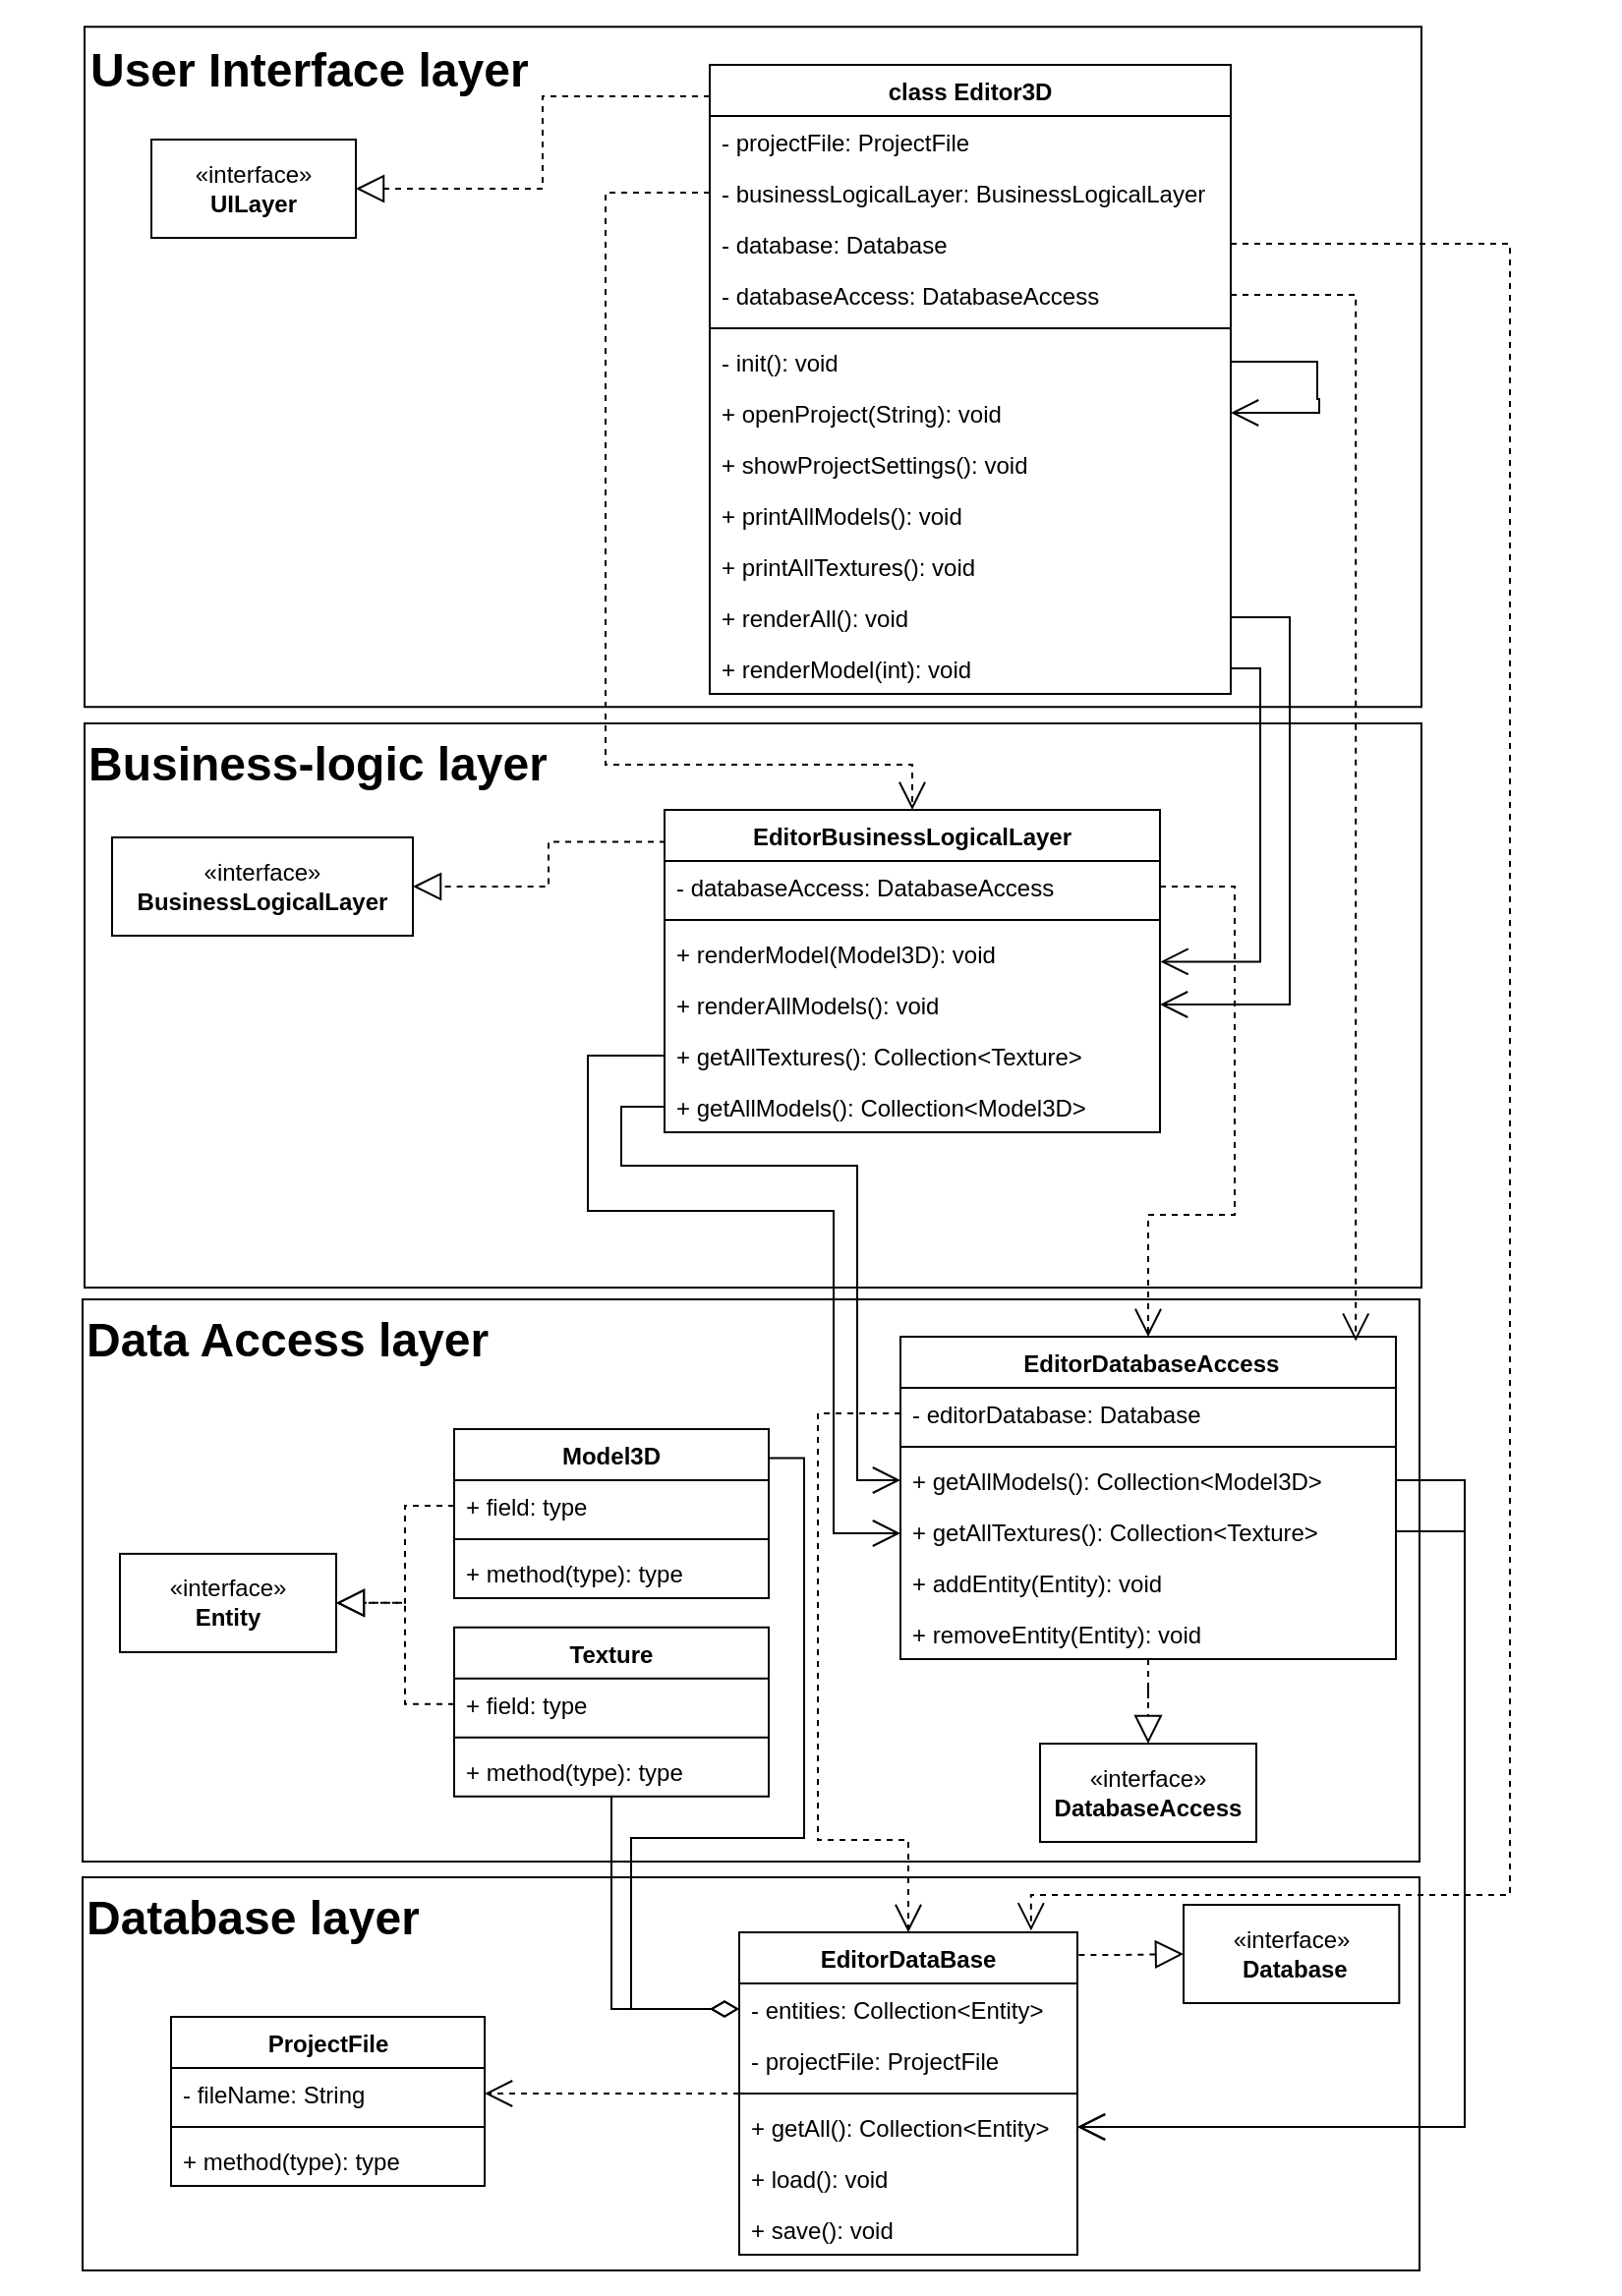 <mxfile version="24.7.17">
  <diagram name="Страница — 1" id="KPkVAoSbh-pYR2HS_Bzt">
    <mxGraphModel dx="2025" dy="1411" grid="0" gridSize="10" guides="1" tooltips="1" connect="1" arrows="1" fold="1" page="1" pageScale="1" pageWidth="827" pageHeight="1169" math="0" shadow="0">
      <root>
        <mxCell id="0" />
        <mxCell id="1" parent="0" />
        <mxCell id="5QHpmhcbH-uLmBv86-cf-95" style="edgeStyle=orthogonalEdgeStyle;rounded=0;orthogonalLoop=1;jettySize=auto;html=1;entryX=0.5;entryY=0;entryDx=0;entryDy=0;endSize=12;endArrow=block;endFill=0;dashed=1;" edge="1" parent="1" source="5QHpmhcbH-uLmBv86-cf-79" target="5QHpmhcbH-uLmBv86-cf-83">
          <mxGeometry relative="1" as="geometry" />
        </mxCell>
        <mxCell id="5QHpmhcbH-uLmBv86-cf-79" value="&lt;div&gt;&amp;nbsp;EditorDatabaseAccess&lt;/div&gt;&lt;div&gt;&lt;br&gt;&lt;/div&gt;" style="swimlane;fontStyle=1;align=center;verticalAlign=top;childLayout=stackLayout;horizontal=1;startSize=26;horizontalStack=0;resizeParent=1;resizeParentMax=0;resizeLast=0;collapsible=1;marginBottom=0;whiteSpace=wrap;html=1;movable=1;resizable=1;rotatable=1;deletable=1;editable=1;locked=0;connectable=1;" vertex="1" parent="1">
          <mxGeometry x="458" y="679" width="252" height="164" as="geometry" />
        </mxCell>
        <mxCell id="5QHpmhcbH-uLmBv86-cf-80" value="- editorDatabase: Database" style="text;strokeColor=none;fillColor=none;align=left;verticalAlign=top;spacingLeft=4;spacingRight=4;overflow=hidden;rotatable=0;points=[[0,0.5],[1,0.5]];portConstraint=eastwest;whiteSpace=wrap;html=1;" vertex="1" parent="5QHpmhcbH-uLmBv86-cf-79">
          <mxGeometry y="26" width="252" height="26" as="geometry" />
        </mxCell>
        <mxCell id="5QHpmhcbH-uLmBv86-cf-81" value="" style="line;strokeWidth=1;fillColor=none;align=left;verticalAlign=middle;spacingTop=-1;spacingLeft=3;spacingRight=3;rotatable=0;labelPosition=right;points=[];portConstraint=eastwest;strokeColor=inherit;" vertex="1" parent="5QHpmhcbH-uLmBv86-cf-79">
          <mxGeometry y="52" width="252" height="8" as="geometry" />
        </mxCell>
        <mxCell id="5QHpmhcbH-uLmBv86-cf-82" value="&lt;div&gt;+ getAllModels(): Collection&amp;lt;Model3D&amp;gt;&lt;/div&gt;&lt;div&gt;&lt;br&gt;&lt;/div&gt;" style="text;strokeColor=none;fillColor=none;align=left;verticalAlign=top;spacingLeft=4;spacingRight=4;overflow=hidden;rotatable=0;points=[[0,0.5],[1,0.5]];portConstraint=eastwest;whiteSpace=wrap;html=1;" vertex="1" parent="5QHpmhcbH-uLmBv86-cf-79">
          <mxGeometry y="60" width="252" height="26" as="geometry" />
        </mxCell>
        <mxCell id="5QHpmhcbH-uLmBv86-cf-103" value="&lt;div&gt;&lt;span style=&quot;background-color: initial;&quot;&gt;+ getAllTextures(): Collection&amp;lt;Texture&amp;gt;&lt;/span&gt;&lt;br&gt;&lt;/div&gt;&lt;div&gt;&lt;br&gt;&lt;/div&gt;" style="text;strokeColor=none;fillColor=none;align=left;verticalAlign=top;spacingLeft=4;spacingRight=4;overflow=hidden;rotatable=0;points=[[0,0.5],[1,0.5]];portConstraint=eastwest;whiteSpace=wrap;html=1;" vertex="1" parent="5QHpmhcbH-uLmBv86-cf-79">
          <mxGeometry y="86" width="252" height="26" as="geometry" />
        </mxCell>
        <mxCell id="5QHpmhcbH-uLmBv86-cf-104" value="&lt;div&gt;&lt;span style=&quot;background-color: initial;&quot;&gt;+ addEntity(Entity): void&lt;/span&gt;&lt;/div&gt;" style="text;strokeColor=none;fillColor=none;align=left;verticalAlign=top;spacingLeft=4;spacingRight=4;overflow=hidden;rotatable=0;points=[[0,0.5],[1,0.5]];portConstraint=eastwest;whiteSpace=wrap;html=1;" vertex="1" parent="5QHpmhcbH-uLmBv86-cf-79">
          <mxGeometry y="112" width="252" height="26" as="geometry" />
        </mxCell>
        <mxCell id="5QHpmhcbH-uLmBv86-cf-105" value="&lt;div&gt;&lt;span style=&quot;background-color: initial;&quot;&gt;+ removeEntity(Entity): void&lt;/span&gt;&lt;/div&gt;" style="text;strokeColor=none;fillColor=none;align=left;verticalAlign=top;spacingLeft=4;spacingRight=4;overflow=hidden;rotatable=0;points=[[0,0.5],[1,0.5]];portConstraint=eastwest;whiteSpace=wrap;html=1;" vertex="1" parent="5QHpmhcbH-uLmBv86-cf-79">
          <mxGeometry y="138" width="252" height="26" as="geometry" />
        </mxCell>
        <mxCell id="5QHpmhcbH-uLmBv86-cf-83" value="«interface»&lt;br&gt;&lt;span style=&quot;background-color: initial;&quot;&gt;&lt;b&gt;DatabaseAccess&lt;/b&gt;&lt;/span&gt;" style="html=1;whiteSpace=wrap;" vertex="1" parent="1">
          <mxGeometry x="529" y="886.0" width="110" height="50" as="geometry" />
        </mxCell>
        <mxCell id="5QHpmhcbH-uLmBv86-cf-84" value="«interface»&lt;br&gt;&lt;b&gt;Entity&lt;/b&gt;" style="html=1;whiteSpace=wrap;" vertex="1" parent="1">
          <mxGeometry x="61" y="789.44" width="110" height="50" as="geometry" />
        </mxCell>
        <mxCell id="5QHpmhcbH-uLmBv86-cf-85" value="&lt;div&gt;Model3D&lt;br&gt;&lt;/div&gt;" style="swimlane;fontStyle=1;align=center;verticalAlign=top;childLayout=stackLayout;horizontal=1;startSize=26;horizontalStack=0;resizeParent=1;resizeParentMax=0;resizeLast=0;collapsible=1;marginBottom=0;whiteSpace=wrap;html=1;" vertex="1" parent="1">
          <mxGeometry x="231" y="726.0" width="160" height="86" as="geometry" />
        </mxCell>
        <mxCell id="5QHpmhcbH-uLmBv86-cf-86" value="+ field: type" style="text;strokeColor=none;fillColor=none;align=left;verticalAlign=top;spacingLeft=4;spacingRight=4;overflow=hidden;rotatable=0;points=[[0,0.5],[1,0.5]];portConstraint=eastwest;whiteSpace=wrap;html=1;" vertex="1" parent="5QHpmhcbH-uLmBv86-cf-85">
          <mxGeometry y="26" width="160" height="26" as="geometry" />
        </mxCell>
        <mxCell id="5QHpmhcbH-uLmBv86-cf-87" value="" style="line;strokeWidth=1;fillColor=none;align=left;verticalAlign=middle;spacingTop=-1;spacingLeft=3;spacingRight=3;rotatable=0;labelPosition=right;points=[];portConstraint=eastwest;strokeColor=inherit;" vertex="1" parent="5QHpmhcbH-uLmBv86-cf-85">
          <mxGeometry y="52" width="160" height="8" as="geometry" />
        </mxCell>
        <mxCell id="5QHpmhcbH-uLmBv86-cf-88" value="+ method(type): type" style="text;strokeColor=none;fillColor=none;align=left;verticalAlign=top;spacingLeft=4;spacingRight=4;overflow=hidden;rotatable=0;points=[[0,0.5],[1,0.5]];portConstraint=eastwest;whiteSpace=wrap;html=1;" vertex="1" parent="5QHpmhcbH-uLmBv86-cf-85">
          <mxGeometry y="60" width="160" height="26" as="geometry" />
        </mxCell>
        <mxCell id="5QHpmhcbH-uLmBv86-cf-99" style="edgeStyle=orthogonalEdgeStyle;rounded=0;orthogonalLoop=1;jettySize=auto;html=1;entryX=0;entryY=0.5;entryDx=0;entryDy=0;endArrow=diamondThin;endFill=0;endSize=12;" edge="1" parent="1" source="5QHpmhcbH-uLmBv86-cf-89" target="5QHpmhcbH-uLmBv86-cf-23">
          <mxGeometry relative="1" as="geometry" />
        </mxCell>
        <mxCell id="5QHpmhcbH-uLmBv86-cf-89" value="&lt;div&gt;Texture&lt;br&gt;&lt;/div&gt;" style="swimlane;fontStyle=1;align=center;verticalAlign=top;childLayout=stackLayout;horizontal=1;startSize=26;horizontalStack=0;resizeParent=1;resizeParentMax=0;resizeLast=0;collapsible=1;marginBottom=0;whiteSpace=wrap;html=1;" vertex="1" parent="1">
          <mxGeometry x="231" y="826.89" width="160" height="86" as="geometry" />
        </mxCell>
        <mxCell id="5QHpmhcbH-uLmBv86-cf-90" value="+ field: type" style="text;strokeColor=none;fillColor=none;align=left;verticalAlign=top;spacingLeft=4;spacingRight=4;overflow=hidden;rotatable=0;points=[[0,0.5],[1,0.5]];portConstraint=eastwest;whiteSpace=wrap;html=1;" vertex="1" parent="5QHpmhcbH-uLmBv86-cf-89">
          <mxGeometry y="26" width="160" height="26" as="geometry" />
        </mxCell>
        <mxCell id="5QHpmhcbH-uLmBv86-cf-91" value="" style="line;strokeWidth=1;fillColor=none;align=left;verticalAlign=middle;spacingTop=-1;spacingLeft=3;spacingRight=3;rotatable=0;labelPosition=right;points=[];portConstraint=eastwest;strokeColor=inherit;" vertex="1" parent="5QHpmhcbH-uLmBv86-cf-89">
          <mxGeometry y="52" width="160" height="8" as="geometry" />
        </mxCell>
        <mxCell id="5QHpmhcbH-uLmBv86-cf-92" value="+ method(type): type" style="text;strokeColor=none;fillColor=none;align=left;verticalAlign=top;spacingLeft=4;spacingRight=4;overflow=hidden;rotatable=0;points=[[0,0.5],[1,0.5]];portConstraint=eastwest;whiteSpace=wrap;html=1;" vertex="1" parent="5QHpmhcbH-uLmBv86-cf-89">
          <mxGeometry y="60" width="160" height="26" as="geometry" />
        </mxCell>
        <mxCell id="5QHpmhcbH-uLmBv86-cf-93" style="edgeStyle=orthogonalEdgeStyle;rounded=0;orthogonalLoop=1;jettySize=auto;html=1;entryX=1;entryY=0.5;entryDx=0;entryDy=0;endArrow=block;endFill=0;endSize=12;dashed=1;" edge="1" parent="1" source="5QHpmhcbH-uLmBv86-cf-86" target="5QHpmhcbH-uLmBv86-cf-84">
          <mxGeometry relative="1" as="geometry" />
        </mxCell>
        <mxCell id="5QHpmhcbH-uLmBv86-cf-94" style="edgeStyle=orthogonalEdgeStyle;rounded=0;orthogonalLoop=1;jettySize=auto;html=1;entryX=1;entryY=0.5;entryDx=0;entryDy=0;endArrow=block;endFill=0;endSize=12;dashed=1;" edge="1" parent="1" source="5QHpmhcbH-uLmBv86-cf-90" target="5QHpmhcbH-uLmBv86-cf-84">
          <mxGeometry relative="1" as="geometry" />
        </mxCell>
        <mxCell id="5QHpmhcbH-uLmBv86-cf-98" style="edgeStyle=orthogonalEdgeStyle;rounded=0;orthogonalLoop=1;jettySize=auto;html=1;entryX=0;entryY=0.5;entryDx=0;entryDy=0;endArrow=diamondThin;endFill=0;endSize=12;exitX=1.003;exitY=0.172;exitDx=0;exitDy=0;exitPerimeter=0;" edge="1" parent="1" source="5QHpmhcbH-uLmBv86-cf-85" target="5QHpmhcbH-uLmBv86-cf-23">
          <mxGeometry relative="1" as="geometry">
            <Array as="points">
              <mxPoint x="409" y="741" />
              <mxPoint x="409" y="934" />
              <mxPoint x="321" y="934" />
              <mxPoint x="321" y="1021" />
            </Array>
          </mxGeometry>
        </mxCell>
        <mxCell id="5QHpmhcbH-uLmBv86-cf-106" style="edgeStyle=orthogonalEdgeStyle;rounded=0;orthogonalLoop=1;jettySize=auto;html=1;entryX=1;entryY=0.5;entryDx=0;entryDy=0;endArrow=open;endFill=0;endSize=12;" edge="1" parent="1" source="5QHpmhcbH-uLmBv86-cf-103" target="5QHpmhcbH-uLmBv86-cf-25">
          <mxGeometry relative="1" as="geometry">
            <Array as="points">
              <mxPoint x="745" y="778" />
              <mxPoint x="745" y="1081" />
            </Array>
          </mxGeometry>
        </mxCell>
        <mxCell id="5QHpmhcbH-uLmBv86-cf-109" style="edgeStyle=orthogonalEdgeStyle;rounded=0;orthogonalLoop=1;jettySize=auto;html=1;entryX=1;entryY=0.5;entryDx=0;entryDy=0;endArrow=open;endFill=0;endSize=12;" edge="1" parent="1" source="5QHpmhcbH-uLmBv86-cf-82" target="5QHpmhcbH-uLmBv86-cf-25">
          <mxGeometry relative="1" as="geometry">
            <Array as="points">
              <mxPoint x="745" y="752" />
              <mxPoint x="745" y="1081" />
            </Array>
          </mxGeometry>
        </mxCell>
        <mxCell id="5QHpmhcbH-uLmBv86-cf-110" value="&lt;div&gt;EditorBusinessLogicalLayer&lt;br&gt;&lt;/div&gt;" style="swimlane;fontStyle=1;align=center;verticalAlign=top;childLayout=stackLayout;horizontal=1;startSize=26;horizontalStack=0;resizeParent=1;resizeParentMax=0;resizeLast=0;collapsible=1;marginBottom=0;whiteSpace=wrap;html=1;movable=1;resizable=1;rotatable=1;deletable=1;editable=1;locked=0;connectable=1;" vertex="1" parent="1">
          <mxGeometry x="338" y="411" width="252" height="164" as="geometry" />
        </mxCell>
        <mxCell id="5QHpmhcbH-uLmBv86-cf-111" value="- databaseAccess: DatabaseAccess" style="text;strokeColor=none;fillColor=none;align=left;verticalAlign=top;spacingLeft=4;spacingRight=4;overflow=hidden;rotatable=0;points=[[0,0.5],[1,0.5]];portConstraint=eastwest;whiteSpace=wrap;html=1;" vertex="1" parent="5QHpmhcbH-uLmBv86-cf-110">
          <mxGeometry y="26" width="252" height="26" as="geometry" />
        </mxCell>
        <mxCell id="5QHpmhcbH-uLmBv86-cf-112" value="" style="line;strokeWidth=1;fillColor=none;align=left;verticalAlign=middle;spacingTop=-1;spacingLeft=3;spacingRight=3;rotatable=0;labelPosition=right;points=[];portConstraint=eastwest;strokeColor=inherit;" vertex="1" parent="5QHpmhcbH-uLmBv86-cf-110">
          <mxGeometry y="52" width="252" height="8" as="geometry" />
        </mxCell>
        <mxCell id="5QHpmhcbH-uLmBv86-cf-115" value="&lt;div&gt;+ renderModel(Model3D): void&lt;/div&gt;" style="text;strokeColor=none;fillColor=none;align=left;verticalAlign=top;spacingLeft=4;spacingRight=4;overflow=hidden;rotatable=0;points=[[0,0.5],[1,0.5]];portConstraint=eastwest;whiteSpace=wrap;html=1;" vertex="1" parent="5QHpmhcbH-uLmBv86-cf-110">
          <mxGeometry y="60" width="252" height="26" as="geometry" />
        </mxCell>
        <mxCell id="5QHpmhcbH-uLmBv86-cf-116" value="&lt;div&gt;&lt;span style=&quot;background-color: initial;&quot;&gt;+ renderAllModels(): void&lt;/span&gt;&lt;br&gt;&lt;/div&gt;" style="text;strokeColor=none;fillColor=none;align=left;verticalAlign=top;spacingLeft=4;spacingRight=4;overflow=hidden;rotatable=0;points=[[0,0.5],[1,0.5]];portConstraint=eastwest;whiteSpace=wrap;html=1;" vertex="1" parent="5QHpmhcbH-uLmBv86-cf-110">
          <mxGeometry y="86" width="252" height="26" as="geometry" />
        </mxCell>
        <mxCell id="5QHpmhcbH-uLmBv86-cf-114" value="&lt;div&gt;&lt;span style=&quot;background-color: initial;&quot;&gt;+ getAllTextures(): Collection&amp;lt;Texture&amp;gt;&lt;/span&gt;&lt;br&gt;&lt;/div&gt;&lt;div&gt;&lt;br&gt;&lt;/div&gt;" style="text;strokeColor=none;fillColor=none;align=left;verticalAlign=top;spacingLeft=4;spacingRight=4;overflow=hidden;rotatable=0;points=[[0,0.5],[1,0.5]];portConstraint=eastwest;whiteSpace=wrap;html=1;" vertex="1" parent="5QHpmhcbH-uLmBv86-cf-110">
          <mxGeometry y="112" width="252" height="26" as="geometry" />
        </mxCell>
        <mxCell id="5QHpmhcbH-uLmBv86-cf-113" value="&lt;div&gt;+ getAllModels(): Collection&amp;lt;Model3D&amp;gt;&lt;/div&gt;&lt;div&gt;&lt;br&gt;&lt;/div&gt;" style="text;strokeColor=none;fillColor=none;align=left;verticalAlign=top;spacingLeft=4;spacingRight=4;overflow=hidden;rotatable=0;points=[[0,0.5],[1,0.5]];portConstraint=eastwest;whiteSpace=wrap;html=1;" vertex="1" parent="5QHpmhcbH-uLmBv86-cf-110">
          <mxGeometry y="138" width="252" height="26" as="geometry" />
        </mxCell>
        <mxCell id="5QHpmhcbH-uLmBv86-cf-117" value="«interface»&lt;br&gt;&lt;b&gt;BusinessLogicalLayer&lt;/b&gt;" style="html=1;whiteSpace=wrap;" vertex="1" parent="1">
          <mxGeometry x="57" y="425" width="153" height="50" as="geometry" />
        </mxCell>
        <mxCell id="5QHpmhcbH-uLmBv86-cf-118" style="edgeStyle=orthogonalEdgeStyle;rounded=0;orthogonalLoop=1;jettySize=auto;html=1;entryX=1;entryY=0.5;entryDx=0;entryDy=0;endArrow=block;endFill=0;dashed=1;endSize=12;exitX=0.002;exitY=0.099;exitDx=0;exitDy=0;exitPerimeter=0;" edge="1" parent="1" source="5QHpmhcbH-uLmBv86-cf-110" target="5QHpmhcbH-uLmBv86-cf-117">
          <mxGeometry relative="1" as="geometry" />
        </mxCell>
        <mxCell id="5QHpmhcbH-uLmBv86-cf-120" style="edgeStyle=orthogonalEdgeStyle;rounded=0;orthogonalLoop=1;jettySize=auto;html=1;endSize=12;endArrow=open;endFill=0;" edge="1" parent="1" source="5QHpmhcbH-uLmBv86-cf-114" target="5QHpmhcbH-uLmBv86-cf-103">
          <mxGeometry relative="1" as="geometry">
            <mxPoint x="458" y="811" as="targetPoint" />
            <Array as="points">
              <mxPoint x="299" y="536" />
              <mxPoint x="299" y="615" />
              <mxPoint x="424" y="615" />
              <mxPoint x="424" y="779" />
            </Array>
          </mxGeometry>
        </mxCell>
        <mxCell id="5QHpmhcbH-uLmBv86-cf-121" style="edgeStyle=orthogonalEdgeStyle;rounded=0;orthogonalLoop=1;jettySize=auto;html=1;entryX=0;entryY=0.5;entryDx=0;entryDy=0;endArrow=open;endFill=0;endSize=12;exitX=0;exitY=0.5;exitDx=0;exitDy=0;" edge="1" parent="1" source="5QHpmhcbH-uLmBv86-cf-113" target="5QHpmhcbH-uLmBv86-cf-82">
          <mxGeometry relative="1" as="geometry">
            <mxPoint x="458" y="785.0" as="targetPoint" />
            <Array as="points">
              <mxPoint x="316" y="562" />
              <mxPoint x="316" y="592" />
              <mxPoint x="436" y="592" />
              <mxPoint x="436" y="752" />
            </Array>
          </mxGeometry>
        </mxCell>
        <mxCell id="5QHpmhcbH-uLmBv86-cf-123" value="&lt;div&gt;class Editor3D&lt;br&gt;&lt;/div&gt;" style="swimlane;fontStyle=1;align=center;verticalAlign=top;childLayout=stackLayout;horizontal=1;startSize=26;horizontalStack=0;resizeParent=1;resizeParentMax=0;resizeLast=0;collapsible=1;marginBottom=0;whiteSpace=wrap;html=1;movable=1;resizable=1;rotatable=1;deletable=1;editable=1;locked=0;connectable=1;" vertex="1" parent="1">
          <mxGeometry x="361" y="32" width="265" height="320" as="geometry" />
        </mxCell>
        <mxCell id="5QHpmhcbH-uLmBv86-cf-124" value="&lt;span style=&quot;text-wrap: nowrap;&quot;&gt;- projectFile: ProjectFile&lt;/span&gt;" style="text;strokeColor=none;fillColor=none;align=left;verticalAlign=top;spacingLeft=4;spacingRight=4;overflow=hidden;rotatable=0;points=[[0,0.5],[1,0.5]];portConstraint=eastwest;whiteSpace=wrap;html=1;" vertex="1" parent="5QHpmhcbH-uLmBv86-cf-123">
          <mxGeometry y="26" width="265" height="26" as="geometry" />
        </mxCell>
        <mxCell id="5QHpmhcbH-uLmBv86-cf-126" value="&lt;div style=&quot;text-wrap: nowrap;&quot;&gt;- businessLogicalLayer: BusinessLogicalLayer&lt;/div&gt;" style="text;strokeColor=none;fillColor=none;align=left;verticalAlign=top;spacingLeft=4;spacingRight=4;overflow=hidden;rotatable=0;points=[[0,0.5],[1,0.5]];portConstraint=eastwest;whiteSpace=wrap;html=1;" vertex="1" parent="5QHpmhcbH-uLmBv86-cf-123">
          <mxGeometry y="52" width="265" height="26" as="geometry" />
        </mxCell>
        <mxCell id="5QHpmhcbH-uLmBv86-cf-128" value="&lt;div&gt;&lt;span style=&quot;text-wrap: nowrap;&quot;&gt;- database: Database&lt;/span&gt;&lt;br&gt;&lt;/div&gt;&lt;div&gt;&lt;br&gt;&lt;/div&gt;" style="text;strokeColor=none;fillColor=none;align=left;verticalAlign=top;spacingLeft=4;spacingRight=4;overflow=hidden;rotatable=0;points=[[0,0.5],[1,0.5]];portConstraint=eastwest;whiteSpace=wrap;html=1;" vertex="1" parent="5QHpmhcbH-uLmBv86-cf-123">
          <mxGeometry y="78" width="265" height="26" as="geometry" />
        </mxCell>
        <mxCell id="5QHpmhcbH-uLmBv86-cf-127" value="&lt;div&gt;&lt;div style=&quot;text-wrap: nowrap;&quot;&gt;- databaseAccess: DatabaseAccess&lt;/div&gt;&lt;/div&gt;" style="text;strokeColor=none;fillColor=none;align=left;verticalAlign=top;spacingLeft=4;spacingRight=4;overflow=hidden;rotatable=0;points=[[0,0.5],[1,0.5]];portConstraint=eastwest;whiteSpace=wrap;html=1;" vertex="1" parent="5QHpmhcbH-uLmBv86-cf-123">
          <mxGeometry y="104" width="265" height="26" as="geometry" />
        </mxCell>
        <mxCell id="5QHpmhcbH-uLmBv86-cf-125" value="" style="line;strokeWidth=1;fillColor=none;align=left;verticalAlign=middle;spacingTop=-1;spacingLeft=3;spacingRight=3;rotatable=0;labelPosition=right;points=[];portConstraint=eastwest;strokeColor=inherit;" vertex="1" parent="5QHpmhcbH-uLmBv86-cf-123">
          <mxGeometry y="130" width="265" height="8" as="geometry" />
        </mxCell>
        <mxCell id="5QHpmhcbH-uLmBv86-cf-144" style="edgeStyle=orthogonalEdgeStyle;rounded=0;orthogonalLoop=1;jettySize=auto;html=1;endArrow=open;endFill=0;endSize=12;" edge="1" parent="5QHpmhcbH-uLmBv86-cf-123" source="5QHpmhcbH-uLmBv86-cf-129" target="5QHpmhcbH-uLmBv86-cf-137">
          <mxGeometry relative="1" as="geometry">
            <mxPoint x="267.5" y="175.5" as="targetPoint" />
            <Array as="points">
              <mxPoint x="309" y="151" />
              <mxPoint x="309" y="170" />
              <mxPoint x="310" y="170" />
              <mxPoint x="310" y="177" />
            </Array>
          </mxGeometry>
        </mxCell>
        <mxCell id="5QHpmhcbH-uLmBv86-cf-129" value="&lt;div&gt;&lt;div&gt;- init(): void&lt;/div&gt;&lt;/div&gt;" style="text;strokeColor=none;fillColor=none;align=left;verticalAlign=top;spacingLeft=4;spacingRight=4;overflow=hidden;rotatable=0;points=[[0,0.5],[1,0.5]];portConstraint=eastwest;whiteSpace=wrap;html=1;" vertex="1" parent="5QHpmhcbH-uLmBv86-cf-123">
          <mxGeometry y="138" width="265" height="26" as="geometry" />
        </mxCell>
        <mxCell id="5QHpmhcbH-uLmBv86-cf-137" value="&lt;div style=&quot;text-wrap: nowrap;&quot;&gt;+ openProject(String): void&lt;/div&gt;&lt;div&gt;&lt;br&gt;&lt;/div&gt;" style="text;strokeColor=none;fillColor=none;align=left;verticalAlign=top;spacingLeft=4;spacingRight=4;overflow=hidden;rotatable=0;points=[[0,0.5],[1,0.5]];portConstraint=eastwest;whiteSpace=wrap;html=1;" vertex="1" parent="5QHpmhcbH-uLmBv86-cf-123">
          <mxGeometry y="164" width="265" height="26" as="geometry" />
        </mxCell>
        <mxCell id="5QHpmhcbH-uLmBv86-cf-138" value="&lt;span style=&quot;text-wrap: nowrap;&quot;&gt;+ showProjectSettings(): void&lt;/span&gt;" style="text;strokeColor=none;fillColor=none;align=left;verticalAlign=top;spacingLeft=4;spacingRight=4;overflow=hidden;rotatable=0;points=[[0,0.5],[1,0.5]];portConstraint=eastwest;whiteSpace=wrap;html=1;" vertex="1" parent="5QHpmhcbH-uLmBv86-cf-123">
          <mxGeometry y="190" width="265" height="26" as="geometry" />
        </mxCell>
        <mxCell id="5QHpmhcbH-uLmBv86-cf-139" value="&lt;span style=&quot;text-wrap: nowrap;&quot;&gt;+ printAllModels(): void&lt;/span&gt;" style="text;strokeColor=none;fillColor=none;align=left;verticalAlign=top;spacingLeft=4;spacingRight=4;overflow=hidden;rotatable=0;points=[[0,0.5],[1,0.5]];portConstraint=eastwest;whiteSpace=wrap;html=1;" vertex="1" parent="5QHpmhcbH-uLmBv86-cf-123">
          <mxGeometry y="216" width="265" height="26" as="geometry" />
        </mxCell>
        <mxCell id="5QHpmhcbH-uLmBv86-cf-140" value="&lt;div&gt;+ printAllTextures(): void&lt;/div&gt;" style="text;strokeColor=none;fillColor=none;align=left;verticalAlign=top;spacingLeft=4;spacingRight=4;overflow=hidden;rotatable=0;points=[[0,0.5],[1,0.5]];portConstraint=eastwest;whiteSpace=wrap;html=1;" vertex="1" parent="5QHpmhcbH-uLmBv86-cf-123">
          <mxGeometry y="242" width="265" height="26" as="geometry" />
        </mxCell>
        <mxCell id="5QHpmhcbH-uLmBv86-cf-141" value="&lt;span style=&quot;text-wrap: nowrap;&quot;&gt;+ renderAll(): void&lt;/span&gt;" style="text;strokeColor=none;fillColor=none;align=left;verticalAlign=top;spacingLeft=4;spacingRight=4;overflow=hidden;rotatable=0;points=[[0,0.5],[1,0.5]];portConstraint=eastwest;whiteSpace=wrap;html=1;" vertex="1" parent="5QHpmhcbH-uLmBv86-cf-123">
          <mxGeometry y="268" width="265" height="26" as="geometry" />
        </mxCell>
        <mxCell id="5QHpmhcbH-uLmBv86-cf-142" value="&lt;span style=&quot;text-wrap: nowrap;&quot;&gt;+ renderModel(int): void&lt;/span&gt;" style="text;strokeColor=none;fillColor=none;align=left;verticalAlign=top;spacingLeft=4;spacingRight=4;overflow=hidden;rotatable=0;points=[[0,0.5],[1,0.5]];portConstraint=eastwest;whiteSpace=wrap;html=1;" vertex="1" parent="5QHpmhcbH-uLmBv86-cf-123">
          <mxGeometry y="294" width="265" height="26" as="geometry" />
        </mxCell>
        <mxCell id="5QHpmhcbH-uLmBv86-cf-131" style="edgeStyle=orthogonalEdgeStyle;rounded=0;orthogonalLoop=1;jettySize=auto;html=1;endArrow=block;endFill=0;dashed=1;endSize=12;exitX=0;exitY=0.05;exitDx=0;exitDy=0;exitPerimeter=0;" edge="1" parent="1" source="5QHpmhcbH-uLmBv86-cf-123" target="5QHpmhcbH-uLmBv86-cf-130">
          <mxGeometry relative="1" as="geometry" />
        </mxCell>
        <mxCell id="5QHpmhcbH-uLmBv86-cf-145" style="edgeStyle=orthogonalEdgeStyle;rounded=0;orthogonalLoop=1;jettySize=auto;html=1;entryX=0.5;entryY=0;entryDx=0;entryDy=0;endArrow=open;endFill=0;dashed=1;endSize=12;" edge="1" parent="1" source="5QHpmhcbH-uLmBv86-cf-126" target="5QHpmhcbH-uLmBv86-cf-110">
          <mxGeometry relative="1" as="geometry">
            <Array as="points">
              <mxPoint x="308" y="97" />
              <mxPoint x="308" y="388" />
              <mxPoint x="464" y="388" />
            </Array>
          </mxGeometry>
        </mxCell>
        <mxCell id="5QHpmhcbH-uLmBv86-cf-146" style="edgeStyle=orthogonalEdgeStyle;rounded=0;orthogonalLoop=1;jettySize=auto;html=1;entryX=0.5;entryY=0;entryDx=0;entryDy=0;endArrow=open;endFill=0;dashed=1;endSize=12;" edge="1" parent="1" source="5QHpmhcbH-uLmBv86-cf-111" target="5QHpmhcbH-uLmBv86-cf-79">
          <mxGeometry relative="1" as="geometry">
            <Array as="points">
              <mxPoint x="628" y="450" />
              <mxPoint x="628" y="617" />
              <mxPoint x="584" y="617" />
            </Array>
          </mxGeometry>
        </mxCell>
        <mxCell id="5QHpmhcbH-uLmBv86-cf-154" style="edgeStyle=orthogonalEdgeStyle;rounded=0;orthogonalLoop=1;jettySize=auto;html=1;entryX=1;entryY=0.5;entryDx=0;entryDy=0;endArrow=open;endFill=0;endSize=12;" edge="1" parent="1" source="5QHpmhcbH-uLmBv86-cf-141" target="5QHpmhcbH-uLmBv86-cf-116">
          <mxGeometry relative="1" as="geometry">
            <Array as="points">
              <mxPoint x="656" y="313" />
              <mxPoint x="656" y="510" />
            </Array>
          </mxGeometry>
        </mxCell>
        <mxCell id="5QHpmhcbH-uLmBv86-cf-155" style="edgeStyle=orthogonalEdgeStyle;rounded=0;orthogonalLoop=1;jettySize=auto;html=1;entryX=1.001;entryY=0.663;entryDx=0;entryDy=0;entryPerimeter=0;endArrow=open;endFill=0;endSize=12;" edge="1" parent="1" source="5QHpmhcbH-uLmBv86-cf-142" target="5QHpmhcbH-uLmBv86-cf-115">
          <mxGeometry relative="1" as="geometry">
            <Array as="points">
              <mxPoint x="641" y="339" />
              <mxPoint x="641" y="488" />
            </Array>
          </mxGeometry>
        </mxCell>
        <mxCell id="5QHpmhcbH-uLmBv86-cf-156" style="edgeStyle=orthogonalEdgeStyle;rounded=0;orthogonalLoop=1;jettySize=auto;html=1;entryX=0.5;entryY=0;entryDx=0;entryDy=0;endArrow=open;endFill=0;dashed=1;endSize=12;" edge="1" parent="1" source="5QHpmhcbH-uLmBv86-cf-80" target="5QHpmhcbH-uLmBv86-cf-22">
          <mxGeometry relative="1" as="geometry">
            <Array as="points">
              <mxPoint x="416" y="718" />
              <mxPoint x="416" y="935" />
              <mxPoint x="462" y="935" />
            </Array>
          </mxGeometry>
        </mxCell>
        <mxCell id="5QHpmhcbH-uLmBv86-cf-157" style="edgeStyle=orthogonalEdgeStyle;rounded=0;orthogonalLoop=1;jettySize=auto;html=1;entryX=0.919;entryY=0.014;entryDx=0;entryDy=0;entryPerimeter=0;endSize=12;endArrow=open;endFill=0;dashed=1;" edge="1" parent="1" source="5QHpmhcbH-uLmBv86-cf-127" target="5QHpmhcbH-uLmBv86-cf-79">
          <mxGeometry relative="1" as="geometry" />
        </mxCell>
        <mxCell id="5QHpmhcbH-uLmBv86-cf-158" style="edgeStyle=orthogonalEdgeStyle;rounded=0;orthogonalLoop=1;jettySize=auto;html=1;entryX=0.863;entryY=-0.005;entryDx=0;entryDy=0;entryPerimeter=0;endArrow=open;endFill=0;dashed=1;endSize=12;" edge="1" parent="1" source="5QHpmhcbH-uLmBv86-cf-128" target="5QHpmhcbH-uLmBv86-cf-22">
          <mxGeometry relative="1" as="geometry">
            <mxPoint x="809.5" y="906.25" as="targetPoint" />
            <Array as="points">
              <mxPoint x="768" y="123" />
              <mxPoint x="768" y="963" />
              <mxPoint x="524" y="963" />
            </Array>
          </mxGeometry>
        </mxCell>
        <mxCell id="5QHpmhcbH-uLmBv86-cf-130" value="«interface»&lt;br&gt;&lt;span style=&quot;font-weight: 700;&quot;&gt;UILayer&lt;/span&gt;" style="html=1;whiteSpace=wrap;" vertex="1" parent="1">
          <mxGeometry x="77" y="70" width="104" height="50" as="geometry" />
        </mxCell>
        <mxCell id="5QHpmhcbH-uLmBv86-cf-159" value="" style="group" vertex="1" connectable="0" parent="1">
          <mxGeometry x="43" y="367" width="680" height="287" as="geometry" />
        </mxCell>
        <mxCell id="5QHpmhcbH-uLmBv86-cf-8" value="" style="group;movable=1;resizable=1;rotatable=1;deletable=1;editable=1;locked=0;connectable=1;strokeColor=default;container=0;" vertex="1" connectable="0" parent="5QHpmhcbH-uLmBv86-cf-159">
          <mxGeometry width="680" height="287" as="geometry" />
        </mxCell>
        <mxCell id="5QHpmhcbH-uLmBv86-cf-10" value="&lt;h1 style=&quot;margin-top: 0px;&quot;&gt;Business-logic layer&lt;/h1&gt;" style="text;html=1;whiteSpace=wrap;overflow=hidden;rounded=0;" vertex="1" parent="5QHpmhcbH-uLmBv86-cf-159">
          <mxGeometry width="238.54" height="60.421" as="geometry" />
        </mxCell>
        <mxCell id="5QHpmhcbH-uLmBv86-cf-160" value="" style="group" vertex="1" connectable="0" parent="1">
          <mxGeometry x="43" y="12.629" width="781" height="1153" as="geometry" />
        </mxCell>
        <mxCell id="5QHpmhcbH-uLmBv86-cf-163" value="" style="rounded=0;whiteSpace=wrap;html=1;fillColor=none;strokeColor=none;" vertex="1" parent="5QHpmhcbH-uLmBv86-cf-160">
          <mxGeometry x="-43" y="-12.63" width="824" height="1165.63" as="geometry" />
        </mxCell>
        <mxCell id="5QHpmhcbH-uLmBv86-cf-12" value="" style="rounded=0;whiteSpace=wrap;html=1;fillColor=none;" vertex="1" parent="5QHpmhcbH-uLmBv86-cf-160">
          <mxGeometry width="680" height="346" as="geometry" />
        </mxCell>
        <mxCell id="5QHpmhcbH-uLmBv86-cf-13" value="&lt;h1 style=&quot;margin-top: 0px;&quot;&gt;User Interface layer&lt;/h1&gt;" style="text;html=1;whiteSpace=wrap;overflow=hidden;rounded=0;" vertex="1" parent="5QHpmhcbH-uLmBv86-cf-160">
          <mxGeometry x="1" y="1.371" width="238.54" height="67.239" as="geometry" />
        </mxCell>
        <mxCell id="5QHpmhcbH-uLmBv86-cf-18" value="ProjectFile" style="swimlane;fontStyle=1;align=center;verticalAlign=top;childLayout=stackLayout;horizontal=1;startSize=26;horizontalStack=0;resizeParent=1;resizeParentMax=0;resizeLast=0;collapsible=1;marginBottom=0;whiteSpace=wrap;html=1;" vertex="1" parent="1">
          <mxGeometry x="87.002" y="1025" width="159.531" height="86" as="geometry" />
        </mxCell>
        <mxCell id="5QHpmhcbH-uLmBv86-cf-19" value="- fileName: String" style="text;strokeColor=none;fillColor=none;align=left;verticalAlign=top;spacingLeft=4;spacingRight=4;overflow=hidden;rotatable=0;points=[[0,0.5],[1,0.5]];portConstraint=eastwest;whiteSpace=wrap;html=1;" vertex="1" parent="5QHpmhcbH-uLmBv86-cf-18">
          <mxGeometry y="26" width="159.531" height="26" as="geometry" />
        </mxCell>
        <mxCell id="5QHpmhcbH-uLmBv86-cf-20" value="" style="line;strokeWidth=1;fillColor=none;align=left;verticalAlign=middle;spacingTop=-1;spacingLeft=3;spacingRight=3;rotatable=0;labelPosition=right;points=[];portConstraint=eastwest;strokeColor=inherit;" vertex="1" parent="5QHpmhcbH-uLmBv86-cf-18">
          <mxGeometry y="52" width="159.531" height="8" as="geometry" />
        </mxCell>
        <mxCell id="5QHpmhcbH-uLmBv86-cf-21" value="+ method(type): type" style="text;strokeColor=none;fillColor=none;align=left;verticalAlign=top;spacingLeft=4;spacingRight=4;overflow=hidden;rotatable=0;points=[[0,0.5],[1,0.5]];portConstraint=eastwest;whiteSpace=wrap;html=1;" vertex="1" parent="5QHpmhcbH-uLmBv86-cf-18">
          <mxGeometry y="60" width="159.531" height="26" as="geometry" />
        </mxCell>
        <mxCell id="5QHpmhcbH-uLmBv86-cf-27" style="edgeStyle=orthogonalEdgeStyle;rounded=0;orthogonalLoop=1;jettySize=auto;html=1;entryX=0;entryY=0.5;entryDx=0;entryDy=0;endArrow=block;endFill=0;endSize=12;dashed=1;exitX=1.004;exitY=0.07;exitDx=0;exitDy=0;exitPerimeter=0;" edge="1" parent="1" source="5QHpmhcbH-uLmBv86-cf-22" target="5QHpmhcbH-uLmBv86-cf-26">
          <mxGeometry relative="1" as="geometry" />
        </mxCell>
        <mxCell id="5QHpmhcbH-uLmBv86-cf-28" value="" style="edgeStyle=orthogonalEdgeStyle;rounded=0;orthogonalLoop=1;jettySize=auto;html=1;entryX=1;entryY=0.5;entryDx=0;entryDy=0;endArrow=open;endFill=0;dashed=1;endSize=12;" edge="1" parent="1" source="5QHpmhcbH-uLmBv86-cf-22" target="5QHpmhcbH-uLmBv86-cf-19">
          <mxGeometry relative="1" as="geometry" />
        </mxCell>
        <mxCell id="5QHpmhcbH-uLmBv86-cf-22" value="EditorDataBase" style="swimlane;fontStyle=1;align=center;verticalAlign=top;childLayout=stackLayout;horizontal=1;startSize=26;horizontalStack=0;resizeParent=1;resizeParentMax=0;resizeLast=0;collapsible=1;marginBottom=0;whiteSpace=wrap;html=1;" vertex="1" parent="1">
          <mxGeometry x="376" y="982" width="172" height="164" as="geometry" />
        </mxCell>
        <mxCell id="5QHpmhcbH-uLmBv86-cf-23" value="- entities: Collection&amp;lt;Entity&amp;gt;" style="text;strokeColor=none;fillColor=none;align=left;verticalAlign=top;spacingLeft=4;spacingRight=4;overflow=hidden;rotatable=0;points=[[0,0.5],[1,0.5]];portConstraint=eastwest;whiteSpace=wrap;html=1;" vertex="1" parent="5QHpmhcbH-uLmBv86-cf-22">
          <mxGeometry y="26" width="172" height="26" as="geometry" />
        </mxCell>
        <mxCell id="5QHpmhcbH-uLmBv86-cf-96" value="- projectFile: ProjectFile" style="text;strokeColor=none;fillColor=none;align=left;verticalAlign=top;spacingLeft=4;spacingRight=4;overflow=hidden;rotatable=0;points=[[0,0.5],[1,0.5]];portConstraint=eastwest;whiteSpace=wrap;html=1;" vertex="1" parent="5QHpmhcbH-uLmBv86-cf-22">
          <mxGeometry y="52" width="172" height="26" as="geometry" />
        </mxCell>
        <mxCell id="5QHpmhcbH-uLmBv86-cf-24" value="" style="line;strokeWidth=1;fillColor=none;align=left;verticalAlign=middle;spacingTop=-1;spacingLeft=3;spacingRight=3;rotatable=0;labelPosition=right;points=[];portConstraint=eastwest;strokeColor=inherit;" vertex="1" parent="5QHpmhcbH-uLmBv86-cf-22">
          <mxGeometry y="78" width="172" height="8" as="geometry" />
        </mxCell>
        <mxCell id="5QHpmhcbH-uLmBv86-cf-25" value="+ getAll(): Collection&amp;lt;Entity&amp;gt;" style="text;strokeColor=none;fillColor=none;align=left;verticalAlign=top;spacingLeft=4;spacingRight=4;overflow=hidden;rotatable=0;points=[[0,0.5],[1,0.5]];portConstraint=eastwest;whiteSpace=wrap;html=1;" vertex="1" parent="5QHpmhcbH-uLmBv86-cf-22">
          <mxGeometry y="86" width="172" height="26" as="geometry" />
        </mxCell>
        <mxCell id="5QHpmhcbH-uLmBv86-cf-100" value="+ load(): void" style="text;strokeColor=none;fillColor=none;align=left;verticalAlign=top;spacingLeft=4;spacingRight=4;overflow=hidden;rotatable=0;points=[[0,0.5],[1,0.5]];portConstraint=eastwest;whiteSpace=wrap;html=1;" vertex="1" parent="5QHpmhcbH-uLmBv86-cf-22">
          <mxGeometry y="112" width="172" height="26" as="geometry" />
        </mxCell>
        <mxCell id="5QHpmhcbH-uLmBv86-cf-101" value="+ save(): void" style="text;strokeColor=none;fillColor=none;align=left;verticalAlign=top;spacingLeft=4;spacingRight=4;overflow=hidden;rotatable=0;points=[[0,0.5],[1,0.5]];portConstraint=eastwest;whiteSpace=wrap;html=1;" vertex="1" parent="5QHpmhcbH-uLmBv86-cf-22">
          <mxGeometry y="138" width="172" height="26" as="geometry" />
        </mxCell>
        <mxCell id="5QHpmhcbH-uLmBv86-cf-26" value="«interface»&lt;br&gt;&lt;b&gt;&amp;nbsp;Database&lt;/b&gt;" style="html=1;whiteSpace=wrap;" vertex="1" parent="1">
          <mxGeometry x="602.001" y="968" width="109.677" height="50" as="geometry" />
        </mxCell>
        <mxCell id="5QHpmhcbH-uLmBv86-cf-161" value="" style="group" vertex="1" connectable="0" parent="1">
          <mxGeometry x="42" y="954" width="680" height="200" as="geometry" />
        </mxCell>
        <mxCell id="5QHpmhcbH-uLmBv86-cf-1" value="" style="rounded=0;whiteSpace=wrap;html=1;fillColor=none;" vertex="1" parent="5QHpmhcbH-uLmBv86-cf-161">
          <mxGeometry width="680" height="200.0" as="geometry" />
        </mxCell>
        <mxCell id="5QHpmhcbH-uLmBv86-cf-2" value="&lt;h1 style=&quot;margin-top: 0px;&quot;&gt;Database layer&lt;/h1&gt;" style="text;html=1;whiteSpace=wrap;overflow=hidden;rounded=0;" vertex="1" parent="5QHpmhcbH-uLmBv86-cf-161">
          <mxGeometry width="238.54" height="42.105" as="geometry" />
        </mxCell>
        <mxCell id="5QHpmhcbH-uLmBv86-cf-162" value="" style="group" vertex="1" connectable="0" parent="1">
          <mxGeometry x="42" y="660" width="680" height="286" as="geometry" />
        </mxCell>
        <mxCell id="5QHpmhcbH-uLmBv86-cf-76" value="" style="group;movable=1;resizable=1;rotatable=1;deletable=1;editable=1;locked=0;connectable=1;strokeColor=default;strokeWidth=1;container=0;" vertex="1" connectable="0" parent="5QHpmhcbH-uLmBv86-cf-162">
          <mxGeometry width="680" height="286" as="geometry" />
        </mxCell>
        <mxCell id="5QHpmhcbH-uLmBv86-cf-78" value="&lt;h1 style=&quot;margin-top: 0px;&quot;&gt;Data Access layer&lt;/h1&gt;" style="text;html=1;whiteSpace=wrap;overflow=hidden;rounded=0;movable=1;resizable=1;rotatable=1;deletable=1;editable=1;locked=0;connectable=1;" vertex="1" parent="5QHpmhcbH-uLmBv86-cf-162">
          <mxGeometry width="238.54" height="60.211" as="geometry" />
        </mxCell>
      </root>
    </mxGraphModel>
  </diagram>
</mxfile>
